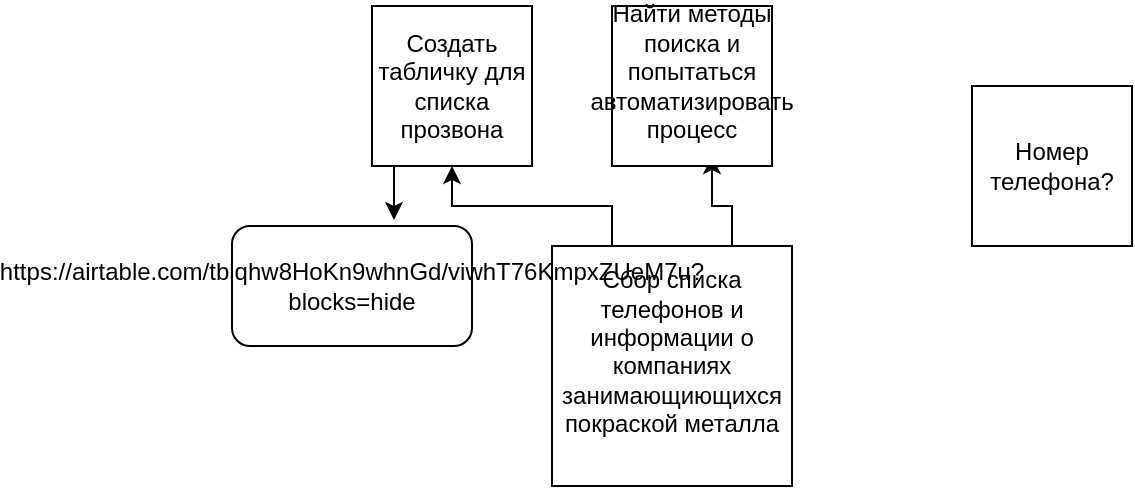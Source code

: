 <mxfile version="10.6.0" type="github"><diagram id="HoWIHUDbL-EMYMO_QBE9" name="Page-1"><mxGraphModel dx="1701" dy="586" grid="1" gridSize="10" guides="1" tooltips="1" connect="1" arrows="1" fold="1" page="1" pageScale="1" pageWidth="827" pageHeight="1169" math="0" shadow="0"><root><mxCell id="0"/><mxCell id="1" parent="0"/><mxCell id="a9e0n35ll_ryNIIhaf6q-5" style="edgeStyle=orthogonalEdgeStyle;rounded=0;orthogonalLoop=1;jettySize=auto;html=1;exitX=0.25;exitY=0;exitDx=0;exitDy=0;" parent="1" source="a9e0n35ll_ryNIIhaf6q-1" target="a9e0n35ll_ryNIIhaf6q-2" edge="1"><mxGeometry relative="1" as="geometry"/></mxCell><mxCell id="a9e0n35ll_ryNIIhaf6q-6" style="edgeStyle=orthogonalEdgeStyle;rounded=0;orthogonalLoop=1;jettySize=auto;html=1;exitX=0.75;exitY=0;exitDx=0;exitDy=0;entryX=0.625;entryY=0.938;entryDx=0;entryDy=0;entryPerimeter=0;" parent="1" source="a9e0n35ll_ryNIIhaf6q-1" target="a9e0n35ll_ryNIIhaf6q-3" edge="1"><mxGeometry relative="1" as="geometry"/></mxCell><mxCell id="a9e0n35ll_ryNIIhaf6q-1" value="Сбор списка телефонов и информации о компаниях&lt;br&gt;занимающиющихся покраской металла&lt;br&gt;&lt;br&gt;" style="whiteSpace=wrap;html=1;aspect=fixed;" parent="1" vertex="1"><mxGeometry x="180" y="150" width="120" height="120" as="geometry"/></mxCell><mxCell id="a9e0n35ll_ryNIIhaf6q-7" style="edgeStyle=orthogonalEdgeStyle;rounded=0;orthogonalLoop=1;jettySize=auto;html=1;exitX=0.25;exitY=1;exitDx=0;exitDy=0;entryX=0.675;entryY=-0.05;entryDx=0;entryDy=0;entryPerimeter=0;" parent="1" source="a9e0n35ll_ryNIIhaf6q-2" target="a9e0n35ll_ryNIIhaf6q-4" edge="1"><mxGeometry relative="1" as="geometry"/></mxCell><mxCell id="a9e0n35ll_ryNIIhaf6q-2" value="Создать табличку для списка прозвона&lt;br&gt;" style="whiteSpace=wrap;html=1;aspect=fixed;" parent="1" vertex="1"><mxGeometry x="90" y="30" width="80" height="80" as="geometry"/></mxCell><mxCell id="a9e0n35ll_ryNIIhaf6q-3" value="Найти методы поиска и попытаться автоматизировать процесс&lt;br&gt;&lt;br&gt;" style="whiteSpace=wrap;html=1;aspect=fixed;" parent="1" vertex="1"><mxGeometry x="210" y="30" width="80" height="80" as="geometry"/></mxCell><mxCell id="a9e0n35ll_ryNIIhaf6q-4" value="https://airtable.com/tblqhw8HoKn9whnGd/viwhT76KmpxZUeM7u?blocks=hide" style="rounded=1;whiteSpace=wrap;html=1;" parent="1" vertex="1"><mxGeometry x="20" y="140" width="120" height="60" as="geometry"/></mxCell><mxCell id="id_90olBgSJbWhtb8LTN-1" value="Номер телефона?" style="whiteSpace=wrap;html=1;aspect=fixed;" vertex="1" parent="1"><mxGeometry x="390" y="70" width="80" height="80" as="geometry"/></mxCell></root></mxGraphModel></diagram></mxfile>